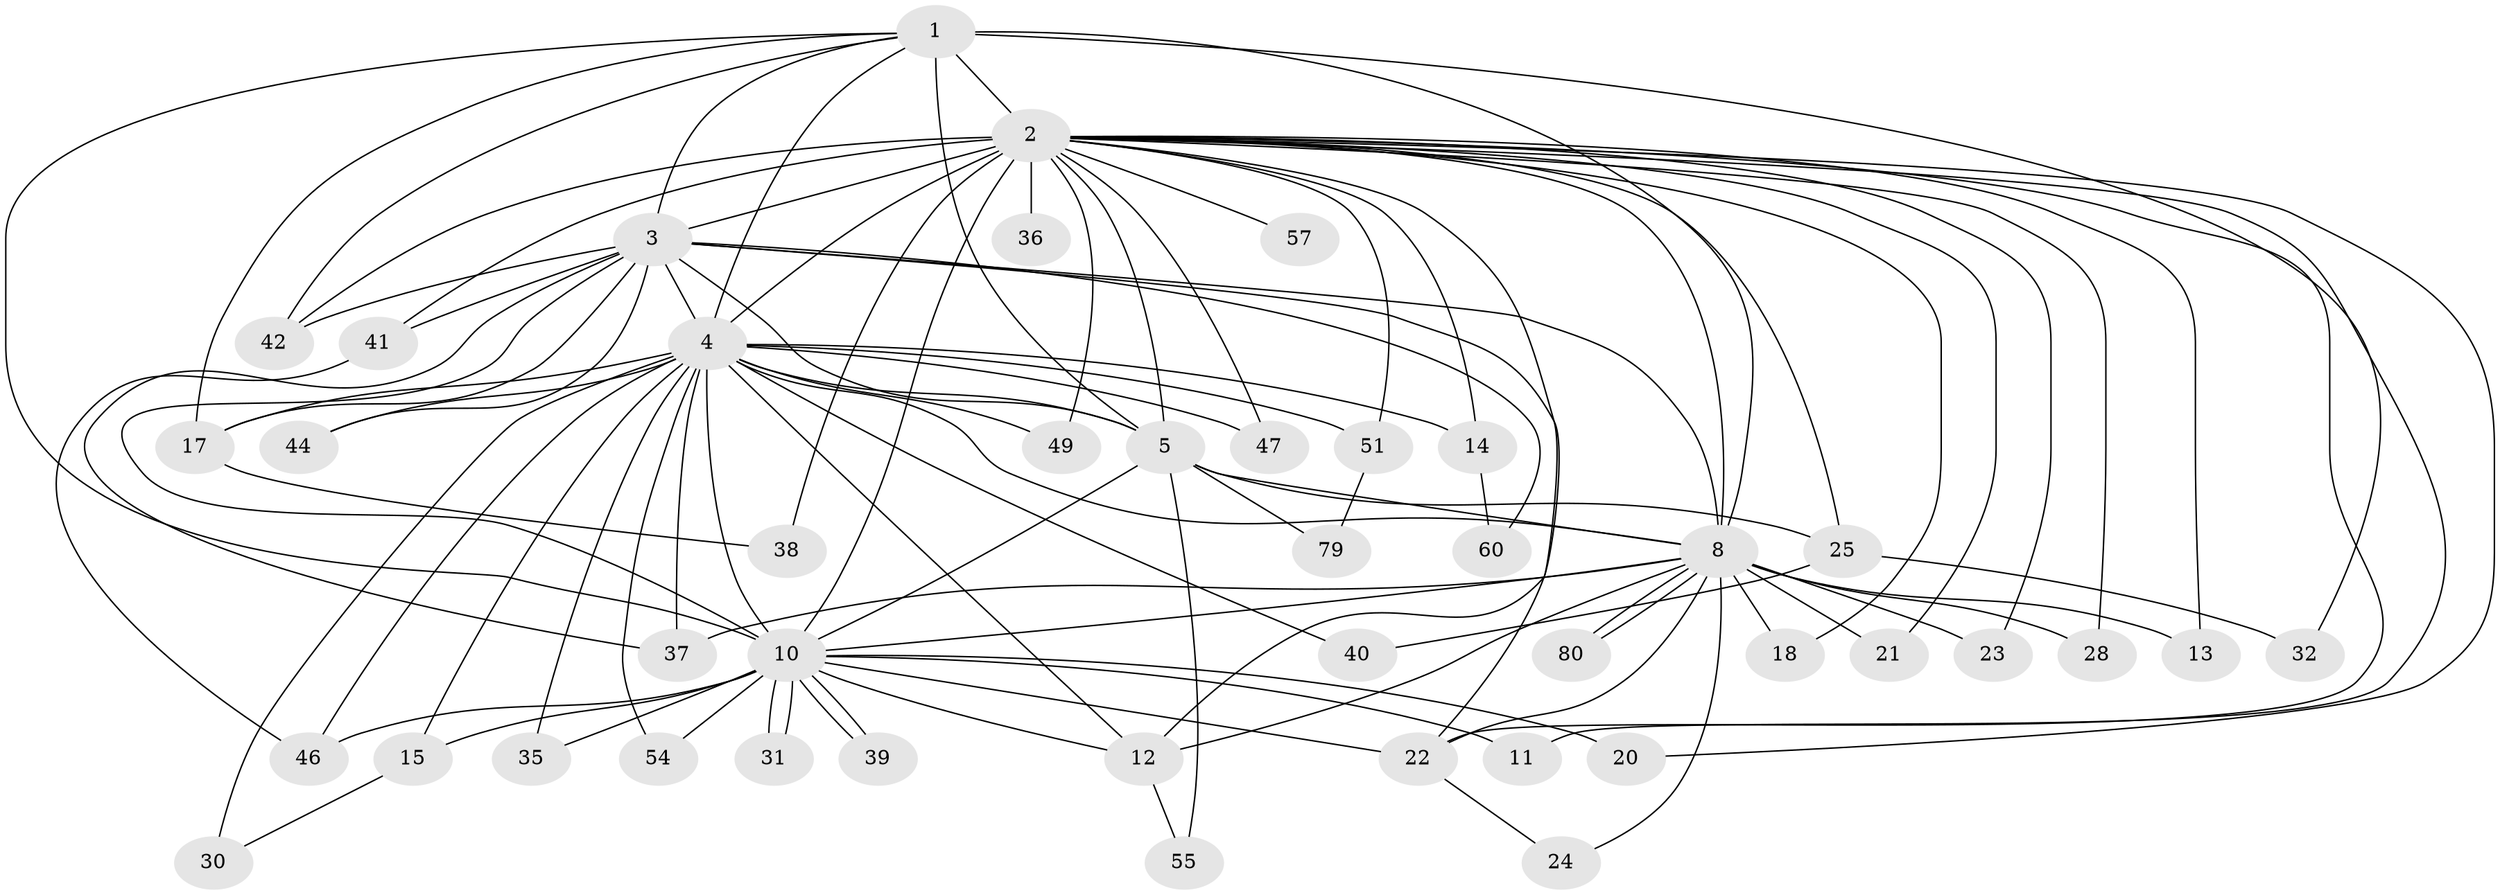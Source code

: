 // original degree distribution, {16: 0.011627906976744186, 22: 0.011627906976744186, 17: 0.011627906976744186, 21: 0.023255813953488372, 12: 0.011627906976744186, 24: 0.023255813953488372, 26: 0.011627906976744186, 18: 0.011627906976744186, 2: 0.5813953488372093, 7: 0.011627906976744186, 3: 0.19767441860465115, 4: 0.06976744186046512, 6: 0.011627906976744186, 5: 0.011627906976744186}
// Generated by graph-tools (version 1.1) at 2025/14/03/09/25 04:14:08]
// undirected, 43 vertices, 99 edges
graph export_dot {
graph [start="1"]
  node [color=gray90,style=filled];
  1;
  2 [super="+6+52+58+7"];
  3 [super="+53"];
  4 [super="+48+61+71+50+43+33+27+9"];
  5;
  8;
  10 [super="+82+84+29"];
  11;
  12;
  13;
  14;
  15;
  17;
  18 [super="+76"];
  20;
  21;
  22;
  23;
  24;
  25;
  28;
  30;
  31;
  32;
  35;
  36;
  37;
  38;
  39;
  40;
  41 [super="+45"];
  42;
  44;
  46;
  47;
  49;
  51;
  54;
  55;
  57;
  60;
  79;
  80;
  1 -- 2 [weight=6];
  1 -- 3;
  1 -- 4 [weight=3];
  1 -- 5;
  1 -- 8;
  1 -- 10;
  1 -- 17;
  1 -- 32;
  1 -- 42;
  2 -- 3 [weight=3];
  2 -- 4 [weight=9];
  2 -- 5 [weight=3];
  2 -- 8 [weight=5];
  2 -- 10 [weight=5];
  2 -- 12 [weight=3];
  2 -- 14;
  2 -- 18;
  2 -- 23;
  2 -- 25;
  2 -- 28;
  2 -- 36 [weight=2];
  2 -- 47;
  2 -- 57 [weight=2];
  2 -- 11;
  2 -- 13 [weight=2];
  2 -- 22 [weight=2];
  2 -- 41 [weight=2];
  2 -- 49;
  2 -- 51;
  2 -- 38;
  2 -- 42;
  2 -- 20;
  2 -- 21;
  3 -- 4 [weight=4];
  3 -- 5;
  3 -- 8;
  3 -- 10;
  3 -- 17;
  3 -- 37;
  3 -- 41;
  3 -- 44;
  3 -- 60;
  3 -- 42;
  3 -- 22;
  4 -- 5 [weight=2];
  4 -- 8 [weight=5];
  4 -- 10 [weight=3];
  4 -- 14 [weight=2];
  4 -- 15;
  4 -- 47;
  4 -- 51;
  4 -- 37;
  4 -- 30 [weight=2];
  4 -- 46;
  4 -- 12;
  4 -- 44;
  4 -- 35;
  4 -- 40;
  4 -- 49;
  4 -- 17;
  4 -- 54;
  5 -- 8;
  5 -- 10;
  5 -- 25;
  5 -- 55;
  5 -- 79;
  8 -- 10;
  8 -- 12;
  8 -- 13;
  8 -- 18 [weight=2];
  8 -- 21;
  8 -- 22;
  8 -- 23;
  8 -- 24;
  8 -- 28;
  8 -- 37;
  8 -- 80;
  8 -- 80;
  10 -- 11;
  10 -- 15;
  10 -- 20;
  10 -- 31;
  10 -- 31;
  10 -- 35;
  10 -- 39;
  10 -- 39;
  10 -- 54;
  10 -- 46;
  10 -- 12;
  10 -- 22;
  12 -- 55;
  14 -- 60;
  15 -- 30;
  17 -- 38;
  22 -- 24;
  25 -- 32;
  25 -- 40;
  41 -- 46;
  51 -- 79;
}
